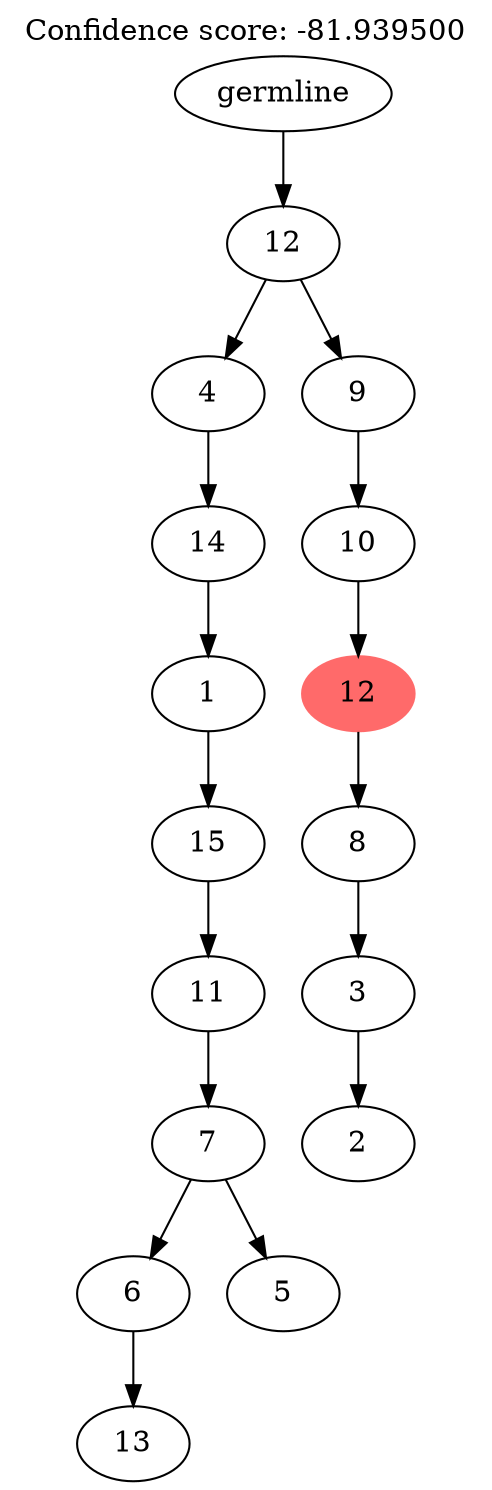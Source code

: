 digraph g {
	"15" -> "16";
	"16" [label="13"];
	"13" -> "14";
	"14" [label="5"];
	"13" -> "15";
	"15" [label="6"];
	"12" -> "13";
	"13" [label="7"];
	"11" -> "12";
	"12" [label="11"];
	"10" -> "11";
	"11" [label="15"];
	"9" -> "10";
	"10" [label="1"];
	"8" -> "9";
	"9" [label="14"];
	"6" -> "7";
	"7" [label="2"];
	"5" -> "6";
	"6" [label="3"];
	"4" -> "5";
	"5" [label="8"];
	"3" -> "4";
	"4" [color=indianred1, style=filled, label="12"];
	"2" -> "3";
	"3" [label="10"];
	"1" -> "2";
	"2" [label="9"];
	"1" -> "8";
	"8" [label="4"];
	"0" -> "1";
	"1" [label="12"];
	"0" [label="germline"];
	labelloc="t";
	label="Confidence score: -81.939500";
}
